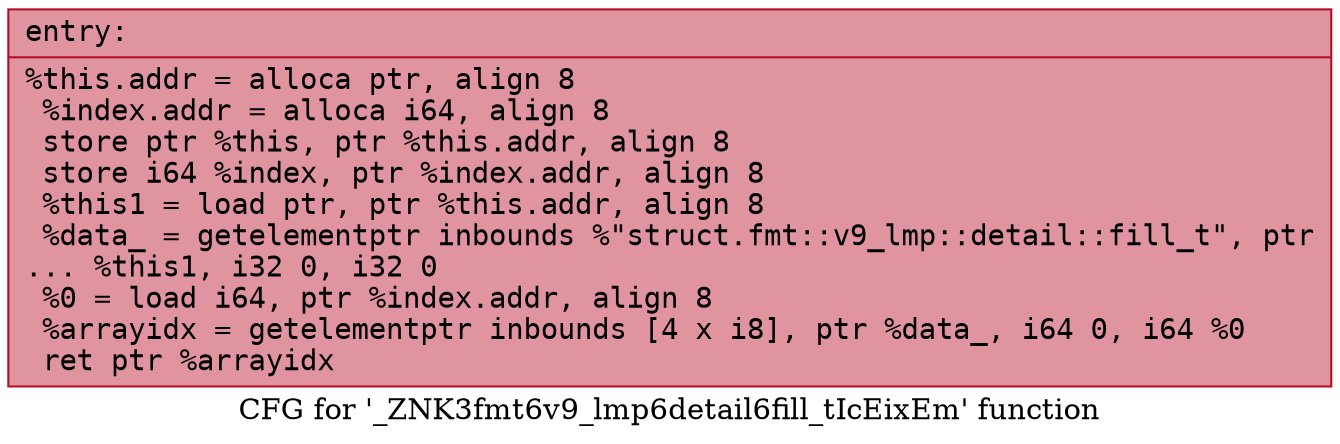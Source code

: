 digraph "CFG for '_ZNK3fmt6v9_lmp6detail6fill_tIcEixEm' function" {
	label="CFG for '_ZNK3fmt6v9_lmp6detail6fill_tIcEixEm' function";

	Node0x556bfeba66c0 [shape=record,color="#b70d28ff", style=filled, fillcolor="#b70d2870" fontname="Courier",label="{entry:\l|  %this.addr = alloca ptr, align 8\l  %index.addr = alloca i64, align 8\l  store ptr %this, ptr %this.addr, align 8\l  store i64 %index, ptr %index.addr, align 8\l  %this1 = load ptr, ptr %this.addr, align 8\l  %data_ = getelementptr inbounds %\"struct.fmt::v9_lmp::detail::fill_t\", ptr\l... %this1, i32 0, i32 0\l  %0 = load i64, ptr %index.addr, align 8\l  %arrayidx = getelementptr inbounds [4 x i8], ptr %data_, i64 0, i64 %0\l  ret ptr %arrayidx\l}"];
}
